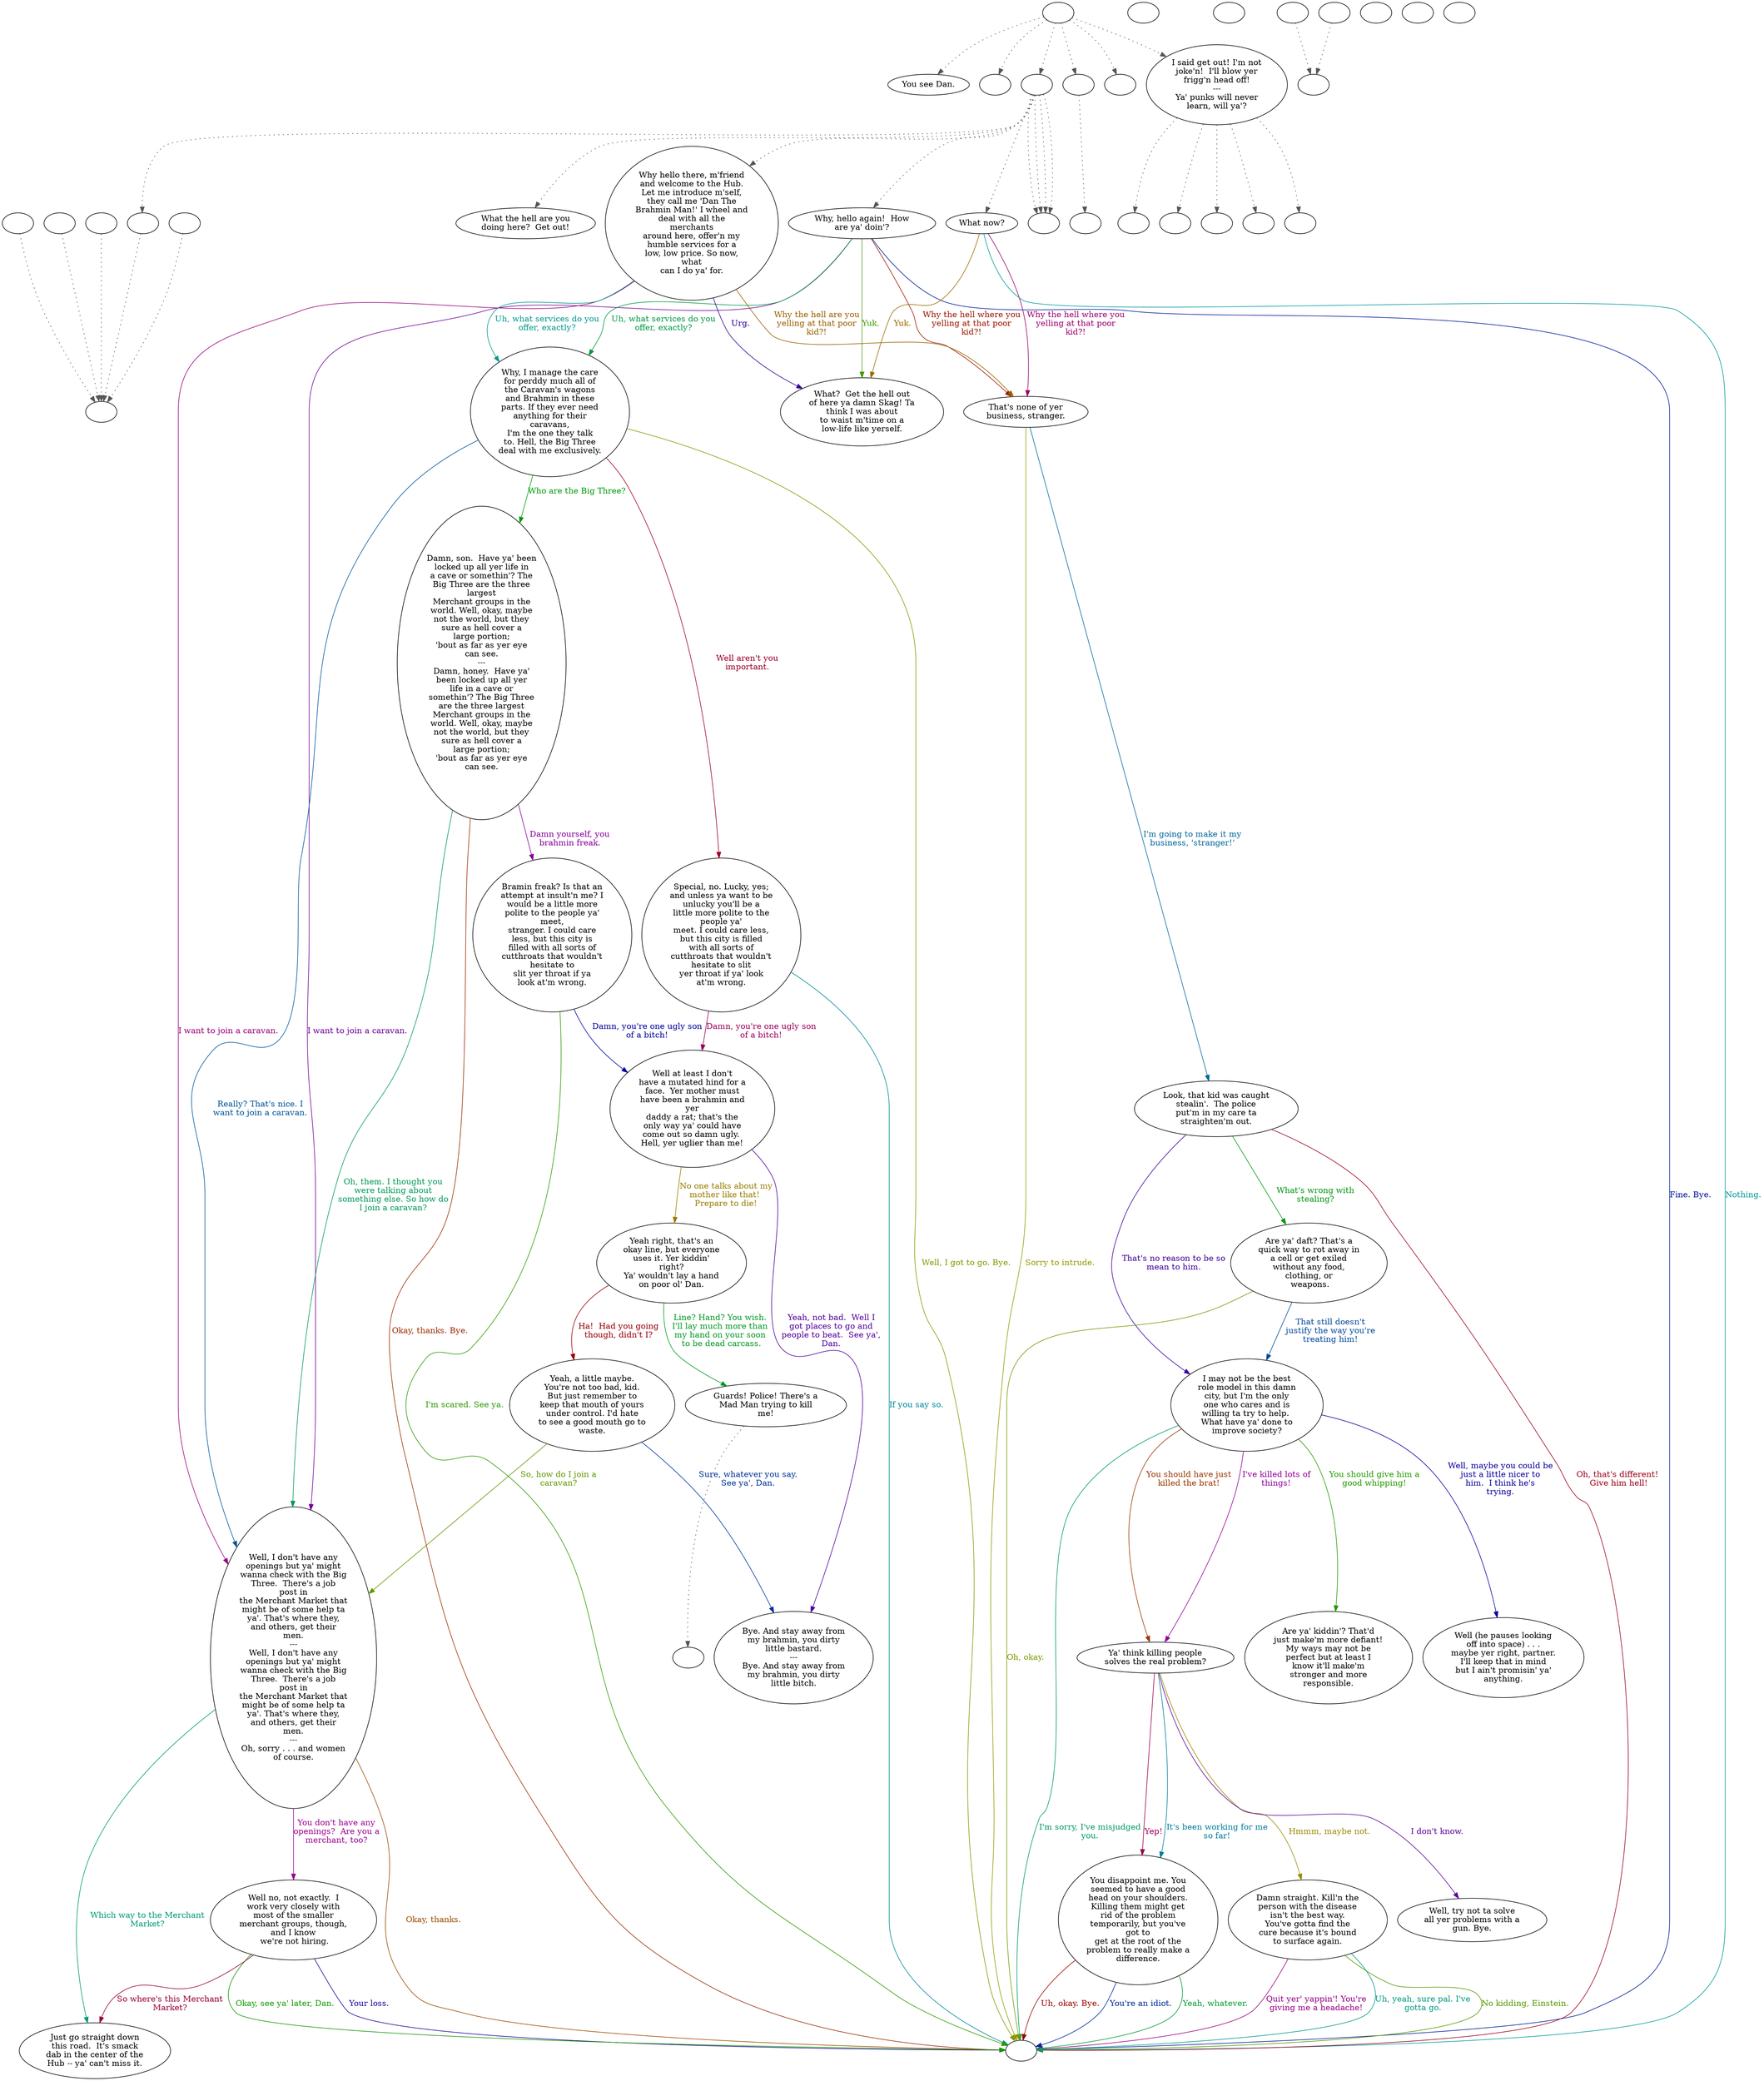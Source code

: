 digraph DAN {
  "start" [style=filled       fillcolor="#FFFFFF"       color="#000000"]
  "start" -> "look_at_p_proc" [style=dotted color="#555555"]
  "start" -> "pickup_p_proc" [style=dotted color="#555555"]
  "start" -> "talk_p_proc" [style=dotted color="#555555"]
  "start" -> "critter_p_proc" [style=dotted color="#555555"]
  "start" -> "destroy_p_proc" [style=dotted color="#555555"]
  "start" -> "timed_event_p_proc" [style=dotted color="#555555"]
  "start" [label=""]
  "combat" [style=filled       fillcolor="#FFFFFF"       color="#000000"]
  "combat" [label=""]
  "critter_p_proc" [style=filled       fillcolor="#FFFFFF"       color="#000000"]
  "critter_p_proc" -> "Dan27" [style=dotted color="#555555"]
  "critter_p_proc" [label=""]
  "pickup_p_proc" [style=filled       fillcolor="#FFFFFF"       color="#000000"]
  "pickup_p_proc" [label=""]
  "talk_p_proc" [style=filled       fillcolor="#FFFFFF"       color="#000000"]
  "talk_p_proc" -> "get_reaction" [style=dotted color="#555555"]
  "talk_p_proc" -> "DanAtNight" [style=dotted color="#555555"]
  "talk_p_proc" -> "Dan15" [style=dotted color="#555555"]
  "talk_p_proc" -> "Dan28" [style=dotted color="#555555"]
  "talk_p_proc" -> "Dan28" [style=dotted color="#555555"]
  "talk_p_proc" -> "Dan16" [style=dotted color="#555555"]
  "talk_p_proc" -> "Dan28" [style=dotted color="#555555"]
  "talk_p_proc" -> "Dan28" [style=dotted color="#555555"]
  "talk_p_proc" -> "Dan00" [style=dotted color="#555555"]
  "talk_p_proc" [label=""]
  "destroy_p_proc" [style=filled       fillcolor="#FFFFFF"       color="#000000"]
  "destroy_p_proc" [label=""]
  "look_at_p_proc" [style=filled       fillcolor="#FFFFFF"       color="#000000"]
  "look_at_p_proc" [label="You see Dan."]
  "timed_event_p_proc" [style=filled       fillcolor="#FFFFFF"       color="#000000"]
  "timed_event_p_proc" -> "SendToStart" [style=dotted color="#555555"]
  "timed_event_p_proc" -> "SendToStreet" [style=dotted color="#555555"]
  "timed_event_p_proc" -> "SendToCattle1" [style=dotted color="#555555"]
  "timed_event_p_proc" -> "SendToCattle2" [style=dotted color="#555555"]
  "timed_event_p_proc" -> "SendToSleep" [style=dotted color="#555555"]
  "timed_event_p_proc" [label="I said get out! I'm not\njoke'n!  I'll blow yer\nfrigg'n head off!\n---\nYa' punks will never\nlearn, will ya'?"]
  "damage_p_proc" [style=filled       fillcolor="#FFFFFF"       color="#000000"]
  "damage_p_proc" [label=""]
  "Dan00" [style=filled       fillcolor="#FFFFFF"       color="#000000"]
  "Dan00" [label="Why hello there, m'friend\nand welcome to the Hub.\nLet me introduce m'self,\nthey call me 'Dan The\nBrahmin Man!' I wheel and\ndeal with all the\nmerchants\naround here, offer'n my\nhumble services for a\nlow, low price. So now,\nwhat\n can I do ya' for. "]
  "Dan00" -> "Dan11" [label="I want to join a caravan." color="#99007B" fontcolor="#99007B"]
  "Dan00" -> "Dan01" [label="Uh, what services do you\noffer, exactly?" color="#00998A" fontcolor="#00998A"]
  "Dan00" -> "Dan14" [label="Why the hell are you\nyelling at that poor\nkid?!" color="#995E00" fontcolor="#995E00"]
  "Dan00" -> "Dan02" [label="Urg." color="#310099" fontcolor="#310099"]
  "Dan01" [style=filled       fillcolor="#FFFFFF"       color="#000000"]
  "Dan01" [label="Why, I manage the care\nfor perddy much all of\nthe Caravan's wagons\nand Brahmin in these\nparts. If they ever need\nanything for their\ncaravans,\nI'm the one they talk\nto. Hell, the Big Three\ndeal with me exclusively."]
  "Dan01" -> "Dan03" [label="Who are the Big Three?" color="#009904" fontcolor="#009904"]
  "Dan01" -> "Dan05" [label="Well aren't you\nimportant." color="#990028" fontcolor="#990028"]
  "Dan01" -> "Dan11" [label="Really? That's nice. I\nwant to join a caravan." color="#005599" fontcolor="#005599"]
  "Dan01" -> "DanEnd" [label="Well, I got to go. Bye." color="#829900" fontcolor="#829900"]
  "Dan02" [style=filled       fillcolor="#FFFFFF"       color="#000000"]
  "Dan02" [label="What?  Get the hell out\nof here ya damn Skag! Ta\nthink I was about\nto waist m'time on a\nlow-life like yerself."]
  "Dan03" [style=filled       fillcolor="#FFFFFF"       color="#000000"]
  "Dan03" [label="Damn, son.  Have ya' been\nlocked up all yer life in\na cave or somethin'? The\nBig Three are the three\nlargest\nMerchant groups in the\nworld. Well, okay, maybe\nnot the world, but they\nsure as hell cover a\nlarge portion;\n'bout as far as yer eye\ncan see.\n---\nDamn, honey.  Have ya'\nbeen locked up all yer\nlife in a cave or\nsomethin'? The Big Three\nare the three largest\nMerchant groups in the\nworld. Well, okay, maybe\nnot the world, but they\nsure as hell cover a\nlarge portion;\n'bout as far as yer eye\ncan see."]
  "Dan03" -> "Dan04" [label="Damn yourself, you\nbrahmin freak." color="#840099" fontcolor="#840099"]
  "Dan03" -> "Dan11" [label="Oh, them. I thought you\nwere talking about\nsomething else. So how do\nI join a caravan?" color="#009957" fontcolor="#009957"]
  "Dan03" -> "DanEnd" [label="Okay, thanks. Bye." color="#992B00" fontcolor="#992B00"]
  "Dan04" [style=filled       fillcolor="#FFFFFF"       color="#000000"]
  "Dan04" [label="Bramin freak? Is that an\nattempt at insult'n me? I\nwould be a little more\npolite to the people ya'\nmeet,\nstranger. I could care\nless, but this city is\nfilled with all sorts of\ncutthroats that wouldn't\nhesitate to\nslit yer throat if ya\nlook at'm wrong."]
  "Dan04" -> "Dan06" [label="Damn, you're one ugly son\nof a bitch!" color="#000299" fontcolor="#000299"]
  "Dan04" -> "DanEnd" [label="I'm scared. See ya." color="#2F9900" fontcolor="#2F9900"]
  "Dan05" [style=filled       fillcolor="#FFFFFF"       color="#000000"]
  "Dan05" [label="Special, no. Lucky, yes;\nand unless ya want to be\nunlucky you'll be a\nlittle more polite to the\npeople ya'\nmeet. I could care less,\nbut this city is filled\nwith all sorts of\ncutthroats that wouldn't\nhesitate to slit\nyer throat if ya' look\nat'm wrong."]
  "Dan05" -> "Dan06" [label="Damn, you're one ugly son\nof a bitch!" color="#99005B" fontcolor="#99005B"]
  "Dan05" -> "DanEnd" [label="If you say so." color="#008899" fontcolor="#008899"]
  "Dan06" [style=filled       fillcolor="#FFFFFF"       color="#000000"]
  "Dan06" [label="Well at least I don't\nhave a mutated hind for a\nface.  Yer mother must\nhave been a brahmin and\nyer\ndaddy a rat; that's the\nonly way ya' could have\ncome out so damn ugly. \nHell, yer uglier than me!"]
  "Dan06" -> "Dan07" [label="No one talks about my\nmother like that! \nPrepare to die!" color="#997D00" fontcolor="#997D00"]
  "Dan06" -> "Dan09" [label="Yeah, not bad.  Well I\ngot places to go and\npeople to beat.  See ya',\nDan." color="#510099" fontcolor="#510099"]
  "Dan07" [style=filled       fillcolor="#FFFFFF"       color="#000000"]
  "Dan07" [label="Yeah right, that's an\nokay line, but everyone\nuses it. Yer kiddin'\nright?\nYa' wouldn't lay a hand\non poor ol' Dan."]
  "Dan07" -> "Dan10" [label="Line? Hand? You wish.\nI'll lay much more than\nmy hand on your soon\n to be dead carcass." color="#009924" fontcolor="#009924"]
  "Dan07" -> "Dan08" [label="Ha!  Had you going\nthough, didn't I?" color="#990009" fontcolor="#990009"]
  "Dan08" [style=filled       fillcolor="#FFFFFF"       color="#000000"]
  "Dan08" [label="Yeah, a little maybe.\nYou're not too bad, kid.\nBut just remember to\nkeep that mouth of yours\nunder control. I'd hate\nto see a good mouth go to\nwaste."]
  "Dan08" -> "Dan09" [label="Sure, whatever you say.\nSee ya', Dan." color="#003599" fontcolor="#003599"]
  "Dan08" -> "Dan11" [label="So, how do I join a\ncaravan?" color="#629900" fontcolor="#629900"]
  "Dan09" [style=filled       fillcolor="#FFFFFF"       color="#000000"]
  "Dan09" [label="Bye. And stay away from\nmy brahmin, you dirty\nlittle bastard.\n---\nBye. And stay away from\nmy brahmin, you dirty\nlittle bitch."]
  "Dan10" [style=filled       fillcolor="#FFFFFF"       color="#000000"]
  "Dan10" -> "combat" [style=dotted color="#555555"]
  "Dan10" [label="Guards! Police! There's a\nMad Man trying to kill\nme!"]
  "Dan11" [style=filled       fillcolor="#FFFFFF"       color="#000000"]
  "Dan11" [label="Well, I don't have any\nopenings but ya' might\nwanna check with the Big\nThree.  There's a job\npost in\nthe Merchant Market that\nmight be of some help ta\nya'. That's where they,\nand others, get their\nmen.\n---\nWell, I don't have any\nopenings but ya' might\nwanna check with the Big\nThree.  There's a job\npost in\nthe Merchant Market that\nmight be of some help ta\nya'. That's where they,\nand others, get their\nmen.\n---\nOh, sorry . . . and women\nof course."]
  "Dan11" -> "Dan12" [label="You don't have any\nopenings?  Are you a\nmerchant, too?" color="#99008F" fontcolor="#99008F"]
  "Dan11" -> "Dan13" [label="Which way to the Merchant\nMarket?" color="#009977" fontcolor="#009977"]
  "Dan11" -> "DanEnd" [label="Okay, thanks." color="#994A00" fontcolor="#994A00"]
  "Dan12" [style=filled       fillcolor="#FFFFFF"       color="#000000"]
  "Dan12" [label="Well no, not exactly.  I\nwork very closely with\nmost of the smaller\nmerchant groups, though,\nand I know\n we're not hiring."]
  "Dan12" -> "DanEnd" [label="Your loss." color="#1D0099" fontcolor="#1D0099"]
  "Dan12" -> "DanEnd" [label="Okay, see ya' later, Dan." color="#0F9900" fontcolor="#0F9900"]
  "Dan12" -> "Dan13" [label="So where's this Merchant\nMarket?" color="#99003C" fontcolor="#99003C"]
  "Dan13" [style=filled       fillcolor="#FFFFFF"       color="#000000"]
  "Dan13" [label="Just go straight down\nthis road.  It's smack\ndab in the center of the\nHub -- ya' can't miss it."]
  "Dan14" [style=filled       fillcolor="#FFFFFF"       color="#000000"]
  "Dan14" [label="That's none of yer\nbusiness, stranger."]
  "Dan14" -> "Dan17" [label="I'm going to make it my\nbusiness, 'stranger!'" color="#006899" fontcolor="#006899"]
  "Dan14" -> "DanEnd" [label="Sorry to intrude." color="#959900" fontcolor="#959900"]
  "Dan15" [style=filled       fillcolor="#FFFFFF"       color="#000000"]
  "Dan15" [label="Why, hello again!  How\nare ya' doin'?"]
  "Dan15" -> "Dan11" [label="I want to join a caravan." color="#700099" fontcolor="#700099"]
  "Dan15" -> "Dan01" [label="Uh, what services do you\noffer, exactly?" color="#009944" fontcolor="#009944"]
  "Dan15" -> "Dan14" [label="Why the hell where you\nyelling at that poor\nkid?!" color="#991700" fontcolor="#991700"]
  "Dan15" -> "DanEnd" [label="Fine. Bye." color="#001699" fontcolor="#001699"]
  "Dan15" -> "Dan02" [label="Yuk." color="#429900" fontcolor="#429900"]
  "Dan16" [style=filled       fillcolor="#FFFFFF"       color="#000000"]
  "Dan16" [label="What now?"]
  "Dan16" -> "Dan14" [label="Why the hell where you\nyelling at that poor\nkid?!" color="#99006F" fontcolor="#99006F"]
  "Dan16" -> "DanEnd" [label="Nothing." color="#009996" fontcolor="#009996"]
  "Dan16" -> "Dan02" [label="Yuk." color="#996A00" fontcolor="#996A00"]
  "Dan17" [style=filled       fillcolor="#FFFFFF"       color="#000000"]
  "Dan17" [label="Look, that kid was caught\nstealin'.  The police\nput'm in my care ta\nstraighten'm out."]
  "Dan17" -> "Dan19" [label="That's no reason to be so\nmean to him." color="#3D0099" fontcolor="#3D0099"]
  "Dan17" -> "Dan18" [label="What's wrong with\nstealing?" color="#009910" fontcolor="#009910"]
  "Dan17" -> "DanEnd" [label="Oh, that's different! \nGive him hell!" color="#99001C" fontcolor="#99001C"]
  "Dan18" [style=filled       fillcolor="#FFFFFF"       color="#000000"]
  "Dan18" [label="Are ya' daft? That's a\nquick way to rot away in\na cell or get exiled\nwithout any food,\nclothing, or\n weapons."]
  "Dan18" -> "Dan19" [label="That still doesn't\njustify the way you're\ntreating him!" color="#004999" fontcolor="#004999"]
  "Dan18" -> "DanEnd" [label="Oh, okay." color="#759900" fontcolor="#759900"]
  "Dan19" [style=filled       fillcolor="#FFFFFF"       color="#000000"]
  "Dan19" [label="I may not be the best\nrole model in this damn\ncity, but I'm the only\none who cares and is\nwilling ta try to help. \nWhat have ya' done to\nimprove society?"]
  "Dan19" -> "Dan20" [label="I've killed lots of\nthings!" color="#900099" fontcolor="#900099"]
  "Dan19" -> "DanEnd" [label="I'm sorry, I've misjudged\nyou." color="#009963" fontcolor="#009963"]
  "Dan19" -> "Dan20" [label="You should have just\nkilled the brat!" color="#993700" fontcolor="#993700"]
  "Dan19" -> "Dan22" [label="Well, maybe you could be\njust a little nicer to\nhim.  I think he's\ntrying." color="#0A0099" fontcolor="#0A0099"]
  "Dan19" -> "Dan23" [label="You should give him a\ngood whipping!" color="#239900" fontcolor="#239900"]
  "Dan20" [style=filled       fillcolor="#FFFFFF"       color="#000000"]
  "Dan20" [label="Ya' think killing people\nsolves the real problem?"]
  "Dan20" -> "Dan21" [label="Yep!" color="#99004F" fontcolor="#99004F"]
  "Dan20" -> "Dan21" [label="It's been working for me\nso far!" color="#007C99" fontcolor="#007C99"]
  "Dan20" -> "Dan24" [label="Hmmm, maybe not." color="#998900" fontcolor="#998900"]
  "Dan20" -> "Dan25" [label="I don't know." color="#5D0099" fontcolor="#5D0099"]
  "Dan21" [style=filled       fillcolor="#FFFFFF"       color="#000000"]
  "Dan21" [label="You disappoint me. You\nseemed to have a good\nhead on your shoulders.\nKilling them might get\nrid of the problem\ntemporarily, but you've\ngot to\nget at the root of the\nproblem to really make a\ndifference."]
  "Dan21" -> "DanEnd" [label="Yeah, whatever." color="#009930" fontcolor="#009930"]
  "Dan21" -> "DanEnd" [label="Uh, okay. Bye." color="#990300" fontcolor="#990300"]
  "Dan21" -> "DanEnd" [label="You're an idiot." color="#002999" fontcolor="#002999"]
  "Dan22" [style=filled       fillcolor="#FFFFFF"       color="#000000"]
  "Dan22" [label="Well (he pauses looking\noff into space) . . .\nmaybe yer right, partner.\nI'll keep that in mind\nbut I ain't promisin' ya'\nanything."]
  "Dan23" [style=filled       fillcolor="#FFFFFF"       color="#000000"]
  "Dan23" [label="Are ya' kiddin'? That'd\njust make'm more defiant!\nMy ways may not be\nperfect but at least I\nknow it'll make'm\nstronger and more\nresponsible."]
  "Dan24" [style=filled       fillcolor="#FFFFFF"       color="#000000"]
  "Dan24" [label="Damn straight. Kill'n the\nperson with the disease\nisn't the best way.\nYou've gotta find the\ncure because it's bound\nto surface again."]
  "Dan24" -> "DanEnd" [label="No kidding, Einstein." color="#569900" fontcolor="#569900"]
  "Dan24" -> "DanEnd" [label="Quit yer' yappin'! You're\ngiving me a headache!" color="#990083" fontcolor="#990083"]
  "Dan24" -> "DanEnd" [label="Uh, yeah, sure pal. I've\ngotta go." color="#009983" fontcolor="#009983"]
  "Dan25" [style=filled       fillcolor="#FFFFFF"       color="#000000"]
  "Dan25" [label="Well, try not ta solve\nall yer problems with a\ngun. Bye."]
  "Dan26" [style=filled       fillcolor="#FFFFFF"       color="#000000"]
  "Dan26" [label=""]
  "Dan27" [style=filled       fillcolor="#FFFFFF"       color="#000000"]
  "Dan27" [label=""]
  "Dan28" [style=filled       fillcolor="#FFFFFF"       color="#000000"]
  "Dan28" [label=""]
  "DanAtNight" [style=filled       fillcolor="#FFFFFF"       color="#000000"]
  "DanAtNight" [label="What the hell are you\ndoing here?  Get out!"]
  "SendToStart" [style=filled       fillcolor="#FFFFFF"       color="#000000"]
  "SendToStart" [label=""]
  "SendToStreet" [style=filled       fillcolor="#FFFFFF"       color="#000000"]
  "SendToStreet" [label=""]
  "SendToCattle1" [style=filled       fillcolor="#FFFFFF"       color="#000000"]
  "SendToCattle1" [label=""]
  "SendToCattle2" [style=filled       fillcolor="#FFFFFF"       color="#000000"]
  "SendToCattle2" [label=""]
  "SendToSleep" [style=filled       fillcolor="#FFFFFF"       color="#000000"]
  "SendToSleep" [label=""]
  "DanEnd" [style=filled       fillcolor="#FFFFFF"       color="#000000"]
  "DanEnd" [label=""]
  "get_reaction" [style=filled       fillcolor="#FFFFFF"       color="#000000"]
  "get_reaction" -> "ReactToLevel" [style=dotted color="#555555"]
  "get_reaction" [label=""]
  "ReactToLevel" [style=filled       fillcolor="#FFFFFF"       color="#000000"]
  "ReactToLevel" [label=""]
  "LevelToReact" [style=filled       fillcolor="#FFFFFF"       color="#000000"]
  "LevelToReact" [label=""]
  "UpReact" [style=filled       fillcolor="#FFFFFF"       color="#000000"]
  "UpReact" -> "ReactToLevel" [style=dotted color="#555555"]
  "UpReact" [label=""]
  "DownReact" [style=filled       fillcolor="#FFFFFF"       color="#000000"]
  "DownReact" -> "ReactToLevel" [style=dotted color="#555555"]
  "DownReact" [label=""]
  "BottomReact" [style=filled       fillcolor="#FFFFFF"       color="#000000"]
  "BottomReact" [label=""]
  "TopReact" [style=filled       fillcolor="#FFFFFF"       color="#000000"]
  "TopReact" [label=""]
  "BigUpReact" [style=filled       fillcolor="#FFFFFF"       color="#000000"]
  "BigUpReact" -> "ReactToLevel" [style=dotted color="#555555"]
  "BigUpReact" [label=""]
  "BigDownReact" [style=filled       fillcolor="#FFFFFF"       color="#000000"]
  "BigDownReact" -> "ReactToLevel" [style=dotted color="#555555"]
  "BigDownReact" [label=""]
  "UpReactLevel" [style=filled       fillcolor="#FFFFFF"       color="#000000"]
  "UpReactLevel" -> "LevelToReact" [style=dotted color="#555555"]
  "UpReactLevel" [label=""]
  "DownReactLevel" [style=filled       fillcolor="#FFFFFF"       color="#000000"]
  "DownReactLevel" -> "LevelToReact" [style=dotted color="#555555"]
  "DownReactLevel" [label=""]
  "Goodbyes" [style=filled       fillcolor="#FFFFFF"       color="#000000"]
  "Goodbyes" [label=""]
}